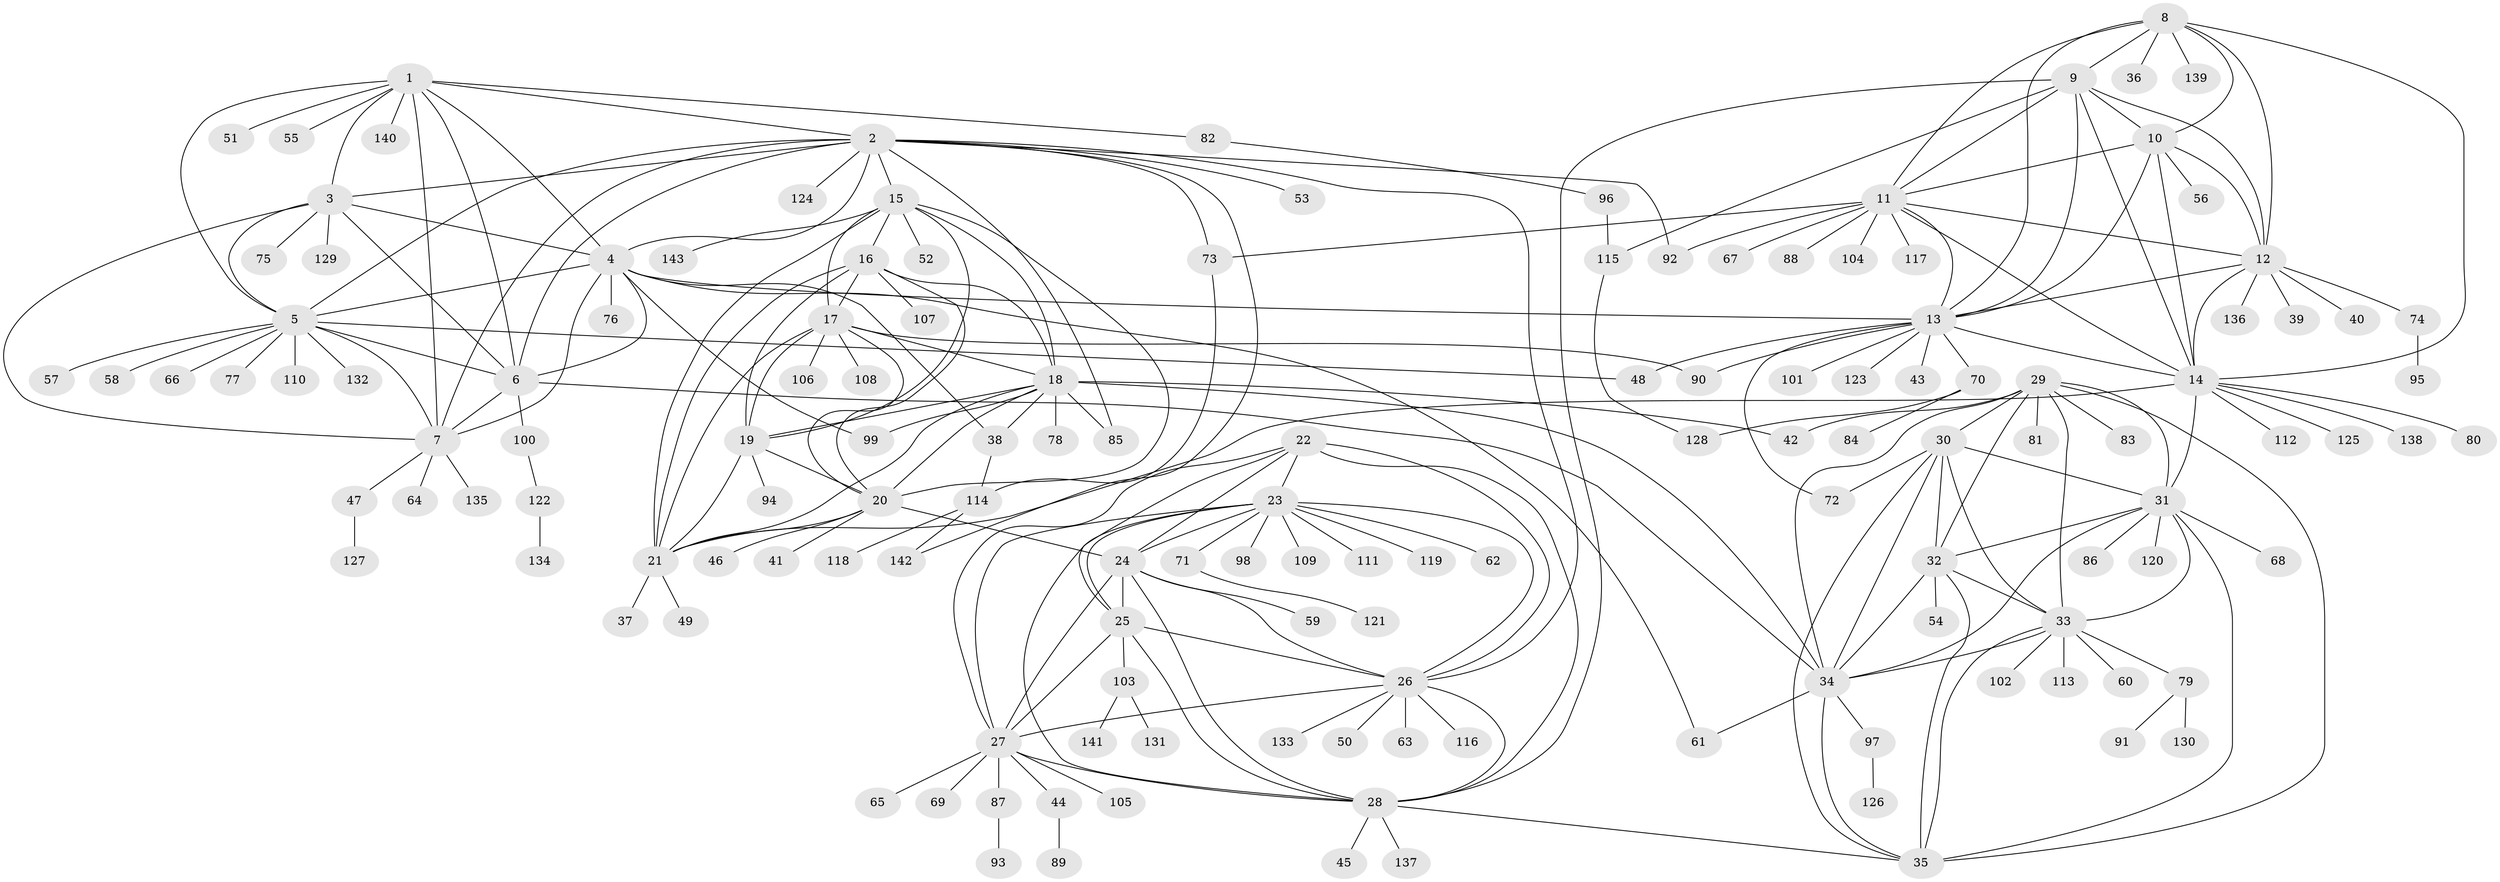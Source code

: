 // coarse degree distribution, {9: 0.039603960396039604, 12: 0.019801980198019802, 7: 0.06930693069306931, 10: 0.039603960396039604, 8: 0.019801980198019802, 6: 0.019801980198019802, 13: 0.009900990099009901, 11: 0.019801980198019802, 18: 0.009900990099009901, 4: 0.0297029702970297, 1: 0.5445544554455446, 5: 0.009900990099009901, 2: 0.1485148514851485, 3: 0.019801980198019802}
// Generated by graph-tools (version 1.1) at 2025/52/03/04/25 22:52:35]
// undirected, 143 vertices, 237 edges
graph export_dot {
  node [color=gray90,style=filled];
  1;
  2;
  3;
  4;
  5;
  6;
  7;
  8;
  9;
  10;
  11;
  12;
  13;
  14;
  15;
  16;
  17;
  18;
  19;
  20;
  21;
  22;
  23;
  24;
  25;
  26;
  27;
  28;
  29;
  30;
  31;
  32;
  33;
  34;
  35;
  36;
  37;
  38;
  39;
  40;
  41;
  42;
  43;
  44;
  45;
  46;
  47;
  48;
  49;
  50;
  51;
  52;
  53;
  54;
  55;
  56;
  57;
  58;
  59;
  60;
  61;
  62;
  63;
  64;
  65;
  66;
  67;
  68;
  69;
  70;
  71;
  72;
  73;
  74;
  75;
  76;
  77;
  78;
  79;
  80;
  81;
  82;
  83;
  84;
  85;
  86;
  87;
  88;
  89;
  90;
  91;
  92;
  93;
  94;
  95;
  96;
  97;
  98;
  99;
  100;
  101;
  102;
  103;
  104;
  105;
  106;
  107;
  108;
  109;
  110;
  111;
  112;
  113;
  114;
  115;
  116;
  117;
  118;
  119;
  120;
  121;
  122;
  123;
  124;
  125;
  126;
  127;
  128;
  129;
  130;
  131;
  132;
  133;
  134;
  135;
  136;
  137;
  138;
  139;
  140;
  141;
  142;
  143;
  1 -- 2;
  1 -- 3;
  1 -- 4;
  1 -- 5;
  1 -- 6;
  1 -- 7;
  1 -- 51;
  1 -- 55;
  1 -- 82;
  1 -- 140;
  2 -- 3;
  2 -- 4;
  2 -- 5;
  2 -- 6;
  2 -- 7;
  2 -- 15;
  2 -- 26;
  2 -- 53;
  2 -- 73;
  2 -- 85;
  2 -- 92;
  2 -- 124;
  2 -- 142;
  3 -- 4;
  3 -- 5;
  3 -- 6;
  3 -- 7;
  3 -- 75;
  3 -- 129;
  4 -- 5;
  4 -- 6;
  4 -- 7;
  4 -- 13;
  4 -- 38;
  4 -- 61;
  4 -- 76;
  4 -- 99;
  5 -- 6;
  5 -- 7;
  5 -- 48;
  5 -- 57;
  5 -- 58;
  5 -- 66;
  5 -- 77;
  5 -- 110;
  5 -- 132;
  6 -- 7;
  6 -- 34;
  6 -- 100;
  7 -- 47;
  7 -- 64;
  7 -- 135;
  8 -- 9;
  8 -- 10;
  8 -- 11;
  8 -- 12;
  8 -- 13;
  8 -- 14;
  8 -- 36;
  8 -- 139;
  9 -- 10;
  9 -- 11;
  9 -- 12;
  9 -- 13;
  9 -- 14;
  9 -- 28;
  9 -- 115;
  10 -- 11;
  10 -- 12;
  10 -- 13;
  10 -- 14;
  10 -- 56;
  11 -- 12;
  11 -- 13;
  11 -- 14;
  11 -- 67;
  11 -- 73;
  11 -- 88;
  11 -- 92;
  11 -- 104;
  11 -- 117;
  12 -- 13;
  12 -- 14;
  12 -- 39;
  12 -- 40;
  12 -- 74;
  12 -- 136;
  13 -- 14;
  13 -- 43;
  13 -- 48;
  13 -- 70;
  13 -- 72;
  13 -- 90;
  13 -- 101;
  13 -- 123;
  14 -- 21;
  14 -- 31;
  14 -- 80;
  14 -- 112;
  14 -- 125;
  14 -- 138;
  15 -- 16;
  15 -- 17;
  15 -- 18;
  15 -- 19;
  15 -- 20;
  15 -- 21;
  15 -- 52;
  15 -- 143;
  16 -- 17;
  16 -- 18;
  16 -- 19;
  16 -- 20;
  16 -- 21;
  16 -- 107;
  17 -- 18;
  17 -- 19;
  17 -- 20;
  17 -- 21;
  17 -- 90;
  17 -- 106;
  17 -- 108;
  18 -- 19;
  18 -- 20;
  18 -- 21;
  18 -- 34;
  18 -- 38;
  18 -- 42;
  18 -- 78;
  18 -- 85;
  18 -- 99;
  19 -- 20;
  19 -- 21;
  19 -- 94;
  20 -- 21;
  20 -- 24;
  20 -- 41;
  20 -- 46;
  21 -- 37;
  21 -- 49;
  22 -- 23;
  22 -- 24;
  22 -- 25;
  22 -- 26;
  22 -- 27;
  22 -- 28;
  23 -- 24;
  23 -- 25;
  23 -- 26;
  23 -- 27;
  23 -- 28;
  23 -- 62;
  23 -- 71;
  23 -- 98;
  23 -- 109;
  23 -- 111;
  23 -- 119;
  24 -- 25;
  24 -- 26;
  24 -- 27;
  24 -- 28;
  24 -- 59;
  25 -- 26;
  25 -- 27;
  25 -- 28;
  25 -- 103;
  26 -- 27;
  26 -- 28;
  26 -- 50;
  26 -- 63;
  26 -- 116;
  26 -- 133;
  27 -- 28;
  27 -- 44;
  27 -- 65;
  27 -- 69;
  27 -- 87;
  27 -- 105;
  28 -- 35;
  28 -- 45;
  28 -- 137;
  29 -- 30;
  29 -- 31;
  29 -- 32;
  29 -- 33;
  29 -- 34;
  29 -- 35;
  29 -- 42;
  29 -- 81;
  29 -- 83;
  30 -- 31;
  30 -- 32;
  30 -- 33;
  30 -- 34;
  30 -- 35;
  30 -- 72;
  31 -- 32;
  31 -- 33;
  31 -- 34;
  31 -- 35;
  31 -- 68;
  31 -- 86;
  31 -- 120;
  32 -- 33;
  32 -- 34;
  32 -- 35;
  32 -- 54;
  33 -- 34;
  33 -- 35;
  33 -- 60;
  33 -- 79;
  33 -- 102;
  33 -- 113;
  34 -- 35;
  34 -- 61;
  34 -- 97;
  38 -- 114;
  44 -- 89;
  47 -- 127;
  70 -- 84;
  70 -- 128;
  71 -- 121;
  73 -- 114;
  74 -- 95;
  79 -- 91;
  79 -- 130;
  82 -- 96;
  87 -- 93;
  96 -- 115;
  97 -- 126;
  100 -- 122;
  103 -- 131;
  103 -- 141;
  114 -- 118;
  114 -- 142;
  115 -- 128;
  122 -- 134;
}
